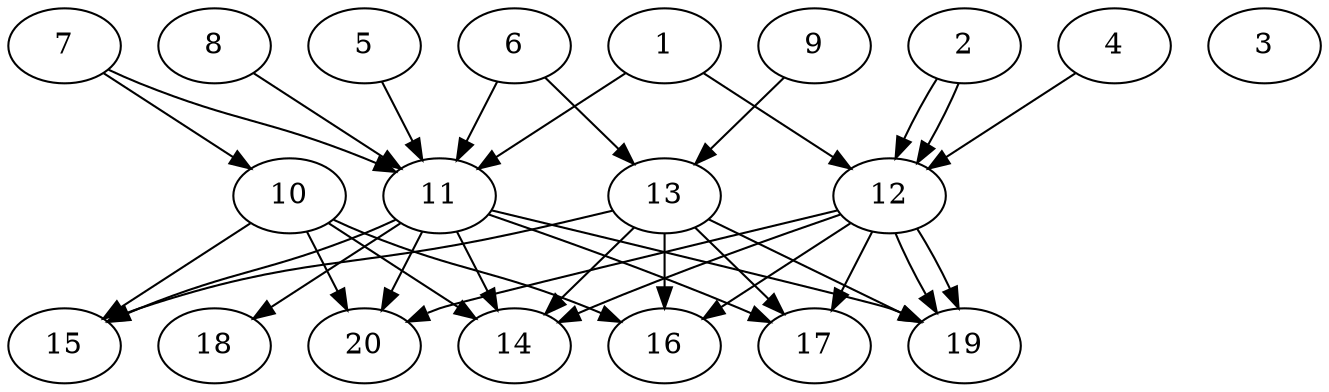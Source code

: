 // DAG automatically generated by daggen at Tue Jul 23 14:34:09 2019
// ./daggen --dot -n 20 --ccr 0.5 --fat 0.7 --regular 0.5 --density 0.8 --mindata 5242880 --maxdata 52428800 
digraph G {
  1 [size="29767680", alpha="0.14", expect_size="14883840"] 
  1 -> 11 [size ="14883840"]
  1 -> 12 [size ="14883840"]
  2 [size="58787840", alpha="0.19", expect_size="29393920"] 
  2 -> 12 [size ="29393920"]
  2 -> 12 [size ="29393920"]
  3 [size="46092288", alpha="0.12", expect_size="23046144"] 
  4 [size="103006208", alpha="0.11", expect_size="51503104"] 
  4 -> 12 [size ="51503104"]
  5 [size="43411456", alpha="0.11", expect_size="21705728"] 
  5 -> 11 [size ="21705728"]
  6 [size="31524864", alpha="0.12", expect_size="15762432"] 
  6 -> 11 [size ="15762432"]
  6 -> 13 [size ="15762432"]
  7 [size="38219776", alpha="0.13", expect_size="19109888"] 
  7 -> 10 [size ="19109888"]
  7 -> 11 [size ="19109888"]
  8 [size="68270080", alpha="0.14", expect_size="34135040"] 
  8 -> 11 [size ="34135040"]
  9 [size="62679040", alpha="0.05", expect_size="31339520"] 
  9 -> 13 [size ="31339520"]
  10 [size="39958528", alpha="0.06", expect_size="19979264"] 
  10 -> 14 [size ="19979264"]
  10 -> 15 [size ="19979264"]
  10 -> 16 [size ="19979264"]
  10 -> 20 [size ="19979264"]
  11 [size="17152000", alpha="0.16", expect_size="8576000"] 
  11 -> 14 [size ="8576000"]
  11 -> 15 [size ="8576000"]
  11 -> 17 [size ="8576000"]
  11 -> 18 [size ="8576000"]
  11 -> 19 [size ="8576000"]
  11 -> 20 [size ="8576000"]
  12 [size="81369088", alpha="0.14", expect_size="40684544"] 
  12 -> 14 [size ="40684544"]
  12 -> 16 [size ="40684544"]
  12 -> 17 [size ="40684544"]
  12 -> 19 [size ="40684544"]
  12 -> 19 [size ="40684544"]
  12 -> 20 [size ="40684544"]
  13 [size="74305536", alpha="0.05", expect_size="37152768"] 
  13 -> 14 [size ="37152768"]
  13 -> 15 [size ="37152768"]
  13 -> 16 [size ="37152768"]
  13 -> 17 [size ="37152768"]
  13 -> 19 [size ="37152768"]
  14 [size="37756928", alpha="0.14", expect_size="18878464"] 
  15 [size="88754176", alpha="0.06", expect_size="44377088"] 
  16 [size="47245312", alpha="0.15", expect_size="23622656"] 
  17 [size="11089920", alpha="0.20", expect_size="5544960"] 
  18 [size="74027008", alpha="0.19", expect_size="37013504"] 
  19 [size="45985792", alpha="0.17", expect_size="22992896"] 
  20 [size="68116480", alpha="0.10", expect_size="34058240"] 
}
